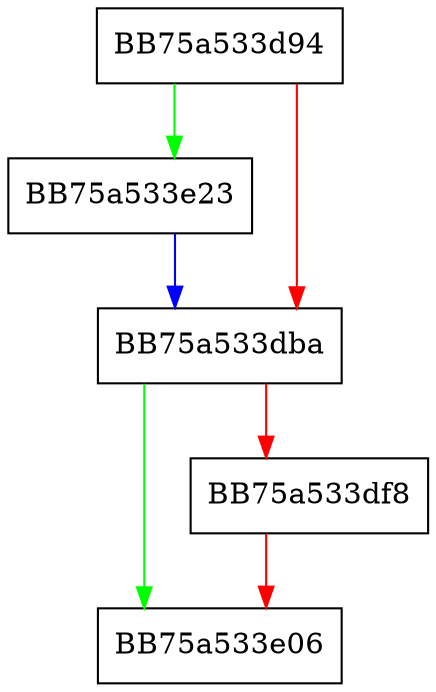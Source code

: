 digraph CreateInstance {
  node [shape="box"];
  graph [splines=ortho];
  BB75a533d94 -> BB75a533e23 [color="green"];
  BB75a533d94 -> BB75a533dba [color="red"];
  BB75a533dba -> BB75a533e06 [color="green"];
  BB75a533dba -> BB75a533df8 [color="red"];
  BB75a533df8 -> BB75a533e06 [color="red"];
  BB75a533e23 -> BB75a533dba [color="blue"];
}